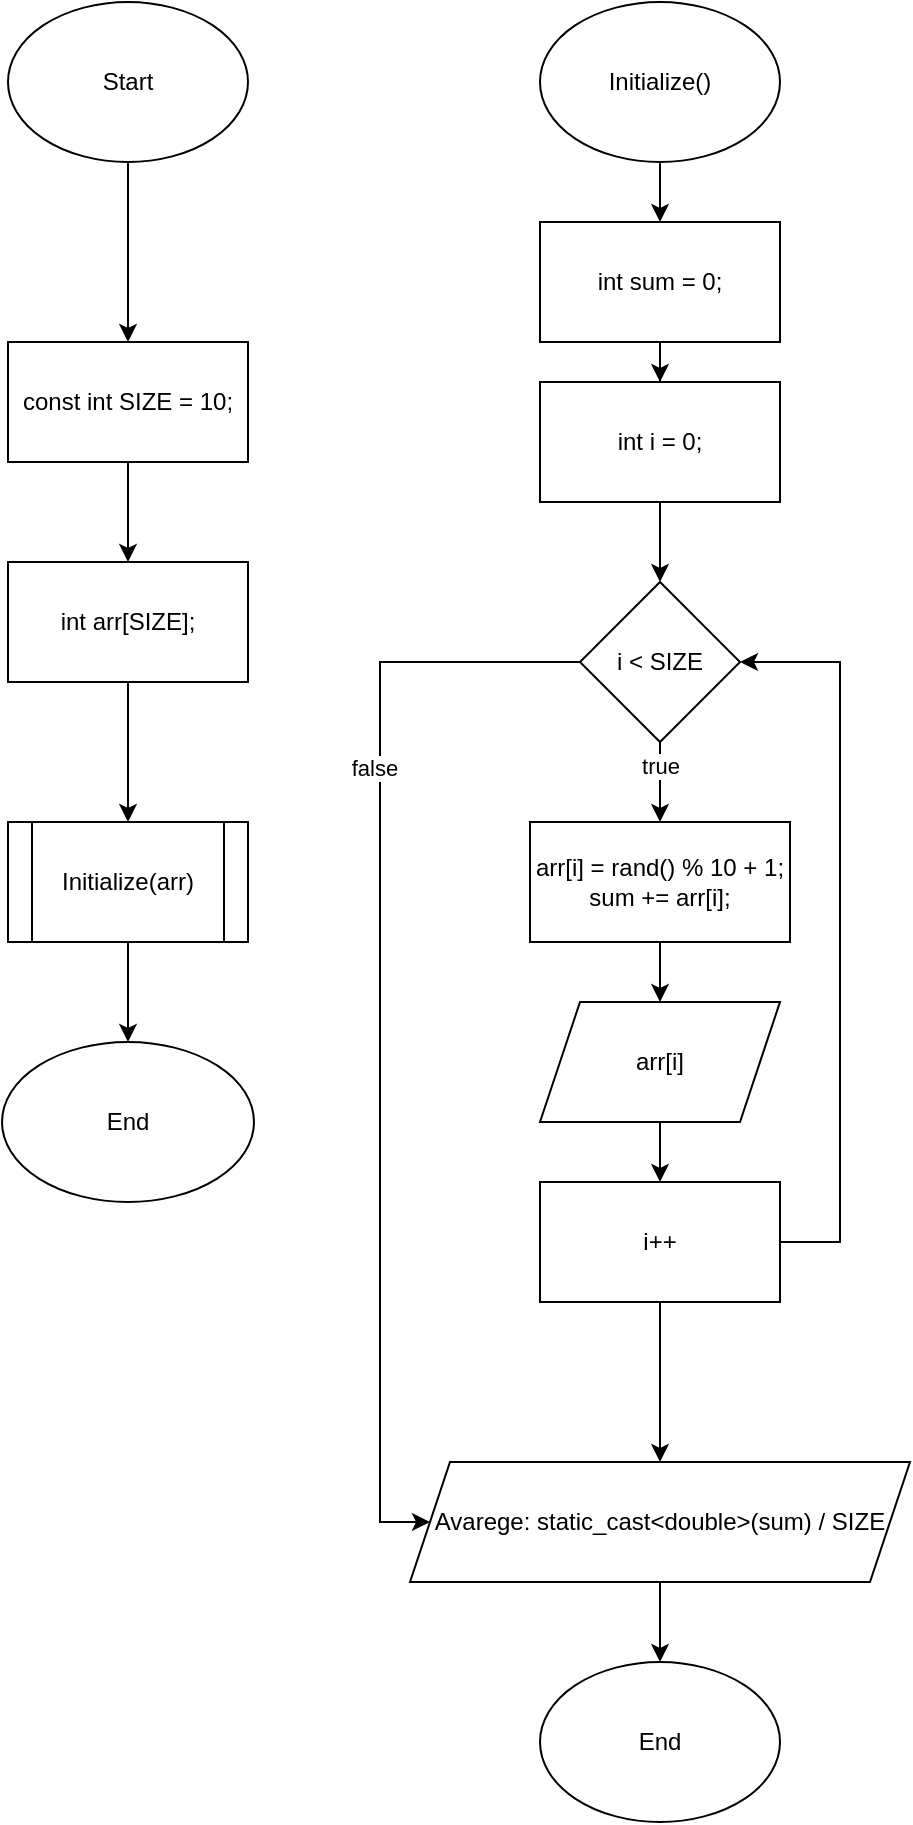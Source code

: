 <mxfile version="24.8.6">
  <diagram name="Page-1" id="ibyA7goREmpx54_ON4nb">
    <mxGraphModel dx="712" dy="823" grid="1" gridSize="10" guides="1" tooltips="1" connect="1" arrows="1" fold="1" page="1" pageScale="1" pageWidth="827" pageHeight="1169" math="0" shadow="0">
      <root>
        <mxCell id="0" />
        <mxCell id="1" parent="0" />
        <mxCell id="3p9T7_cOqnDhuQHvYR1Z-3" value="" style="edgeStyle=orthogonalEdgeStyle;rounded=0;orthogonalLoop=1;jettySize=auto;html=1;" edge="1" parent="1" source="3p9T7_cOqnDhuQHvYR1Z-1" target="3p9T7_cOqnDhuQHvYR1Z-2">
          <mxGeometry relative="1" as="geometry" />
        </mxCell>
        <mxCell id="3p9T7_cOqnDhuQHvYR1Z-1" value="Start" style="ellipse;whiteSpace=wrap;html=1;" vertex="1" parent="1">
          <mxGeometry x="294" y="40" width="120" height="80" as="geometry" />
        </mxCell>
        <mxCell id="3p9T7_cOqnDhuQHvYR1Z-5" value="" style="edgeStyle=orthogonalEdgeStyle;rounded=0;orthogonalLoop=1;jettySize=auto;html=1;" edge="1" parent="1" source="3p9T7_cOqnDhuQHvYR1Z-2" target="3p9T7_cOqnDhuQHvYR1Z-4">
          <mxGeometry relative="1" as="geometry" />
        </mxCell>
        <mxCell id="3p9T7_cOqnDhuQHvYR1Z-2" value="const int SIZE = 10;" style="whiteSpace=wrap;html=1;" vertex="1" parent="1">
          <mxGeometry x="294" y="210" width="120" height="60" as="geometry" />
        </mxCell>
        <mxCell id="3p9T7_cOqnDhuQHvYR1Z-7" value="" style="edgeStyle=orthogonalEdgeStyle;rounded=0;orthogonalLoop=1;jettySize=auto;html=1;" edge="1" parent="1" source="3p9T7_cOqnDhuQHvYR1Z-4" target="3p9T7_cOqnDhuQHvYR1Z-6">
          <mxGeometry relative="1" as="geometry" />
        </mxCell>
        <mxCell id="3p9T7_cOqnDhuQHvYR1Z-4" value="int arr[SIZE];" style="whiteSpace=wrap;html=1;" vertex="1" parent="1">
          <mxGeometry x="294" y="320" width="120" height="60" as="geometry" />
        </mxCell>
        <mxCell id="3p9T7_cOqnDhuQHvYR1Z-9" value="" style="edgeStyle=orthogonalEdgeStyle;rounded=0;orthogonalLoop=1;jettySize=auto;html=1;" edge="1" parent="1" source="3p9T7_cOqnDhuQHvYR1Z-6" target="3p9T7_cOqnDhuQHvYR1Z-8">
          <mxGeometry relative="1" as="geometry" />
        </mxCell>
        <mxCell id="3p9T7_cOqnDhuQHvYR1Z-6" value="Initialize(arr)" style="shape=process;whiteSpace=wrap;html=1;backgroundOutline=1;" vertex="1" parent="1">
          <mxGeometry x="294" y="450" width="120" height="60" as="geometry" />
        </mxCell>
        <mxCell id="3p9T7_cOqnDhuQHvYR1Z-8" value="End" style="ellipse;whiteSpace=wrap;html=1;" vertex="1" parent="1">
          <mxGeometry x="291" y="560" width="126" height="80" as="geometry" />
        </mxCell>
        <mxCell id="3p9T7_cOqnDhuQHvYR1Z-12" value="" style="edgeStyle=orthogonalEdgeStyle;rounded=0;orthogonalLoop=1;jettySize=auto;html=1;" edge="1" parent="1" source="3p9T7_cOqnDhuQHvYR1Z-10" target="3p9T7_cOqnDhuQHvYR1Z-11">
          <mxGeometry relative="1" as="geometry" />
        </mxCell>
        <mxCell id="3p9T7_cOqnDhuQHvYR1Z-10" value="Initialize()" style="ellipse;whiteSpace=wrap;html=1;" vertex="1" parent="1">
          <mxGeometry x="560" y="40" width="120" height="80" as="geometry" />
        </mxCell>
        <mxCell id="3p9T7_cOqnDhuQHvYR1Z-14" value="" style="edgeStyle=orthogonalEdgeStyle;rounded=0;orthogonalLoop=1;jettySize=auto;html=1;" edge="1" parent="1" source="3p9T7_cOqnDhuQHvYR1Z-11" target="3p9T7_cOqnDhuQHvYR1Z-13">
          <mxGeometry relative="1" as="geometry" />
        </mxCell>
        <mxCell id="3p9T7_cOqnDhuQHvYR1Z-11" value="int sum = 0;" style="whiteSpace=wrap;html=1;" vertex="1" parent="1">
          <mxGeometry x="560" y="150" width="120" height="60" as="geometry" />
        </mxCell>
        <mxCell id="3p9T7_cOqnDhuQHvYR1Z-16" value="" style="edgeStyle=orthogonalEdgeStyle;rounded=0;orthogonalLoop=1;jettySize=auto;html=1;" edge="1" parent="1" source="3p9T7_cOqnDhuQHvYR1Z-13" target="3p9T7_cOqnDhuQHvYR1Z-15">
          <mxGeometry relative="1" as="geometry" />
        </mxCell>
        <mxCell id="3p9T7_cOqnDhuQHvYR1Z-13" value="int i = 0;" style="whiteSpace=wrap;html=1;" vertex="1" parent="1">
          <mxGeometry x="560" y="230" width="120" height="60" as="geometry" />
        </mxCell>
        <mxCell id="3p9T7_cOqnDhuQHvYR1Z-18" value="" style="edgeStyle=orthogonalEdgeStyle;rounded=0;orthogonalLoop=1;jettySize=auto;html=1;" edge="1" parent="1" source="3p9T7_cOqnDhuQHvYR1Z-15" target="3p9T7_cOqnDhuQHvYR1Z-17">
          <mxGeometry relative="1" as="geometry" />
        </mxCell>
        <mxCell id="3p9T7_cOqnDhuQHvYR1Z-32" value="true" style="edgeLabel;html=1;align=center;verticalAlign=middle;resizable=0;points=[];" vertex="1" connectable="0" parent="3p9T7_cOqnDhuQHvYR1Z-18">
          <mxGeometry x="-0.4" relative="1" as="geometry">
            <mxPoint as="offset" />
          </mxGeometry>
        </mxCell>
        <mxCell id="3p9T7_cOqnDhuQHvYR1Z-31" style="edgeStyle=orthogonalEdgeStyle;rounded=0;orthogonalLoop=1;jettySize=auto;html=1;entryX=0;entryY=0.5;entryDx=0;entryDy=0;" edge="1" parent="1" source="3p9T7_cOqnDhuQHvYR1Z-15" target="3p9T7_cOqnDhuQHvYR1Z-28">
          <mxGeometry relative="1" as="geometry">
            <Array as="points">
              <mxPoint x="480" y="370" />
              <mxPoint x="480" y="800" />
            </Array>
          </mxGeometry>
        </mxCell>
        <mxCell id="3p9T7_cOqnDhuQHvYR1Z-33" value="false" style="edgeLabel;html=1;align=center;verticalAlign=middle;resizable=0;points=[];" vertex="1" connectable="0" parent="3p9T7_cOqnDhuQHvYR1Z-31">
          <mxGeometry x="-0.45" y="-3" relative="1" as="geometry">
            <mxPoint as="offset" />
          </mxGeometry>
        </mxCell>
        <mxCell id="3p9T7_cOqnDhuQHvYR1Z-15" value="i &amp;lt; SIZE" style="rhombus;whiteSpace=wrap;html=1;" vertex="1" parent="1">
          <mxGeometry x="580" y="330" width="80" height="80" as="geometry" />
        </mxCell>
        <mxCell id="3p9T7_cOqnDhuQHvYR1Z-20" value="" style="edgeStyle=orthogonalEdgeStyle;rounded=0;orthogonalLoop=1;jettySize=auto;html=1;" edge="1" parent="1" source="3p9T7_cOqnDhuQHvYR1Z-17" target="3p9T7_cOqnDhuQHvYR1Z-19">
          <mxGeometry relative="1" as="geometry" />
        </mxCell>
        <mxCell id="3p9T7_cOqnDhuQHvYR1Z-17" value="arr[i] = rand() % 10 + 1;&lt;div&gt;sum += arr[i];&lt;/div&gt;" style="whiteSpace=wrap;html=1;" vertex="1" parent="1">
          <mxGeometry x="555" y="450" width="130" height="60" as="geometry" />
        </mxCell>
        <mxCell id="3p9T7_cOqnDhuQHvYR1Z-22" value="" style="edgeStyle=orthogonalEdgeStyle;rounded=0;orthogonalLoop=1;jettySize=auto;html=1;" edge="1" parent="1" source="3p9T7_cOqnDhuQHvYR1Z-19" target="3p9T7_cOqnDhuQHvYR1Z-21">
          <mxGeometry relative="1" as="geometry" />
        </mxCell>
        <mxCell id="3p9T7_cOqnDhuQHvYR1Z-19" value="arr[i]" style="shape=parallelogram;perimeter=parallelogramPerimeter;whiteSpace=wrap;html=1;fixedSize=1;" vertex="1" parent="1">
          <mxGeometry x="560" y="540" width="120" height="60" as="geometry" />
        </mxCell>
        <mxCell id="3p9T7_cOqnDhuQHvYR1Z-23" style="edgeStyle=orthogonalEdgeStyle;rounded=0;orthogonalLoop=1;jettySize=auto;html=1;entryX=1;entryY=0.5;entryDx=0;entryDy=0;" edge="1" parent="1" source="3p9T7_cOqnDhuQHvYR1Z-21" target="3p9T7_cOqnDhuQHvYR1Z-15">
          <mxGeometry relative="1" as="geometry">
            <Array as="points">
              <mxPoint x="710" y="660" />
              <mxPoint x="710" y="370" />
            </Array>
          </mxGeometry>
        </mxCell>
        <mxCell id="3p9T7_cOqnDhuQHvYR1Z-29" value="" style="edgeStyle=orthogonalEdgeStyle;rounded=0;orthogonalLoop=1;jettySize=auto;html=1;" edge="1" parent="1" source="3p9T7_cOqnDhuQHvYR1Z-21" target="3p9T7_cOqnDhuQHvYR1Z-28">
          <mxGeometry relative="1" as="geometry" />
        </mxCell>
        <mxCell id="3p9T7_cOqnDhuQHvYR1Z-21" value="i++" style="whiteSpace=wrap;html=1;" vertex="1" parent="1">
          <mxGeometry x="560" y="630" width="120" height="60" as="geometry" />
        </mxCell>
        <mxCell id="3p9T7_cOqnDhuQHvYR1Z-25" value="End" style="ellipse;whiteSpace=wrap;html=1;" vertex="1" parent="1">
          <mxGeometry x="560" y="870" width="120" height="80" as="geometry" />
        </mxCell>
        <mxCell id="3p9T7_cOqnDhuQHvYR1Z-30" style="edgeStyle=orthogonalEdgeStyle;rounded=0;orthogonalLoop=1;jettySize=auto;html=1;" edge="1" parent="1" source="3p9T7_cOqnDhuQHvYR1Z-28" target="3p9T7_cOqnDhuQHvYR1Z-25">
          <mxGeometry relative="1" as="geometry" />
        </mxCell>
        <mxCell id="3p9T7_cOqnDhuQHvYR1Z-28" value="Avarege:&amp;nbsp;static_cast&amp;lt;double&amp;gt;(sum) / SIZE" style="shape=parallelogram;perimeter=parallelogramPerimeter;whiteSpace=wrap;html=1;fixedSize=1;" vertex="1" parent="1">
          <mxGeometry x="495" y="770" width="250" height="60" as="geometry" />
        </mxCell>
      </root>
    </mxGraphModel>
  </diagram>
</mxfile>
